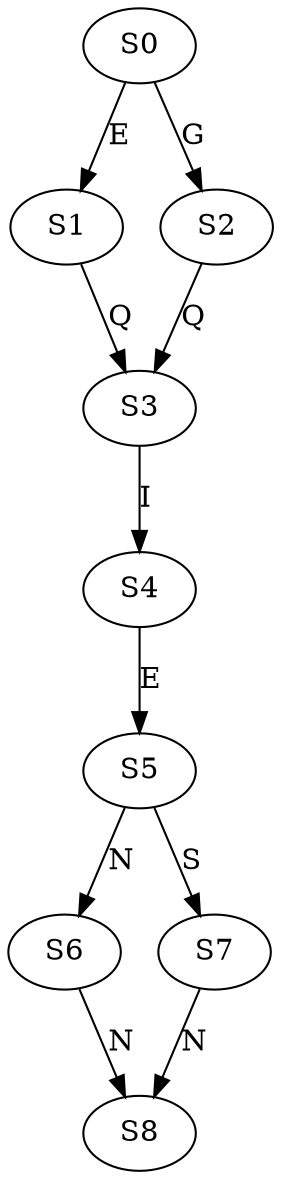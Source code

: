 strict digraph  {
	S0 -> S1 [ label = E ];
	S0 -> S2 [ label = G ];
	S1 -> S3 [ label = Q ];
	S2 -> S3 [ label = Q ];
	S3 -> S4 [ label = I ];
	S4 -> S5 [ label = E ];
	S5 -> S6 [ label = N ];
	S5 -> S7 [ label = S ];
	S6 -> S8 [ label = N ];
	S7 -> S8 [ label = N ];
}
